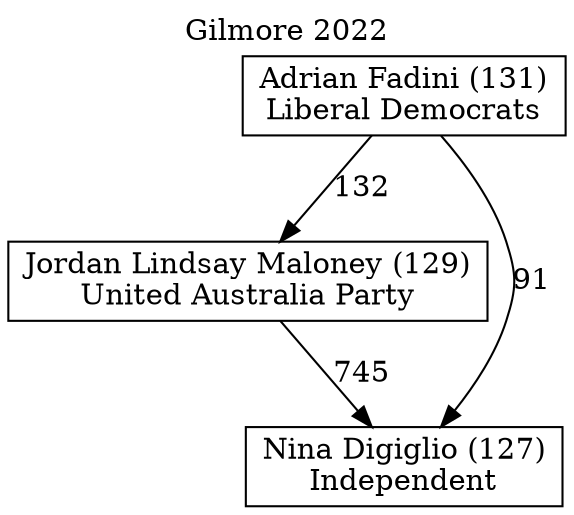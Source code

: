 // House preference flow
digraph "Nina Digiglio (127)_Gilmore_2022" {
	graph [label="Gilmore 2022" labelloc=t mclimit=10]
	node [shape=box]
	"Jordan Lindsay Maloney (129)" [label="Jordan Lindsay Maloney (129)
United Australia Party"]
	"Adrian Fadini (131)" [label="Adrian Fadini (131)
Liberal Democrats"]
	"Nina Digiglio (127)" [label="Nina Digiglio (127)
Independent"]
	"Jordan Lindsay Maloney (129)" -> "Nina Digiglio (127)" [label=745]
	"Adrian Fadini (131)" -> "Nina Digiglio (127)" [label=91]
	"Adrian Fadini (131)" -> "Jordan Lindsay Maloney (129)" [label=132]
}
